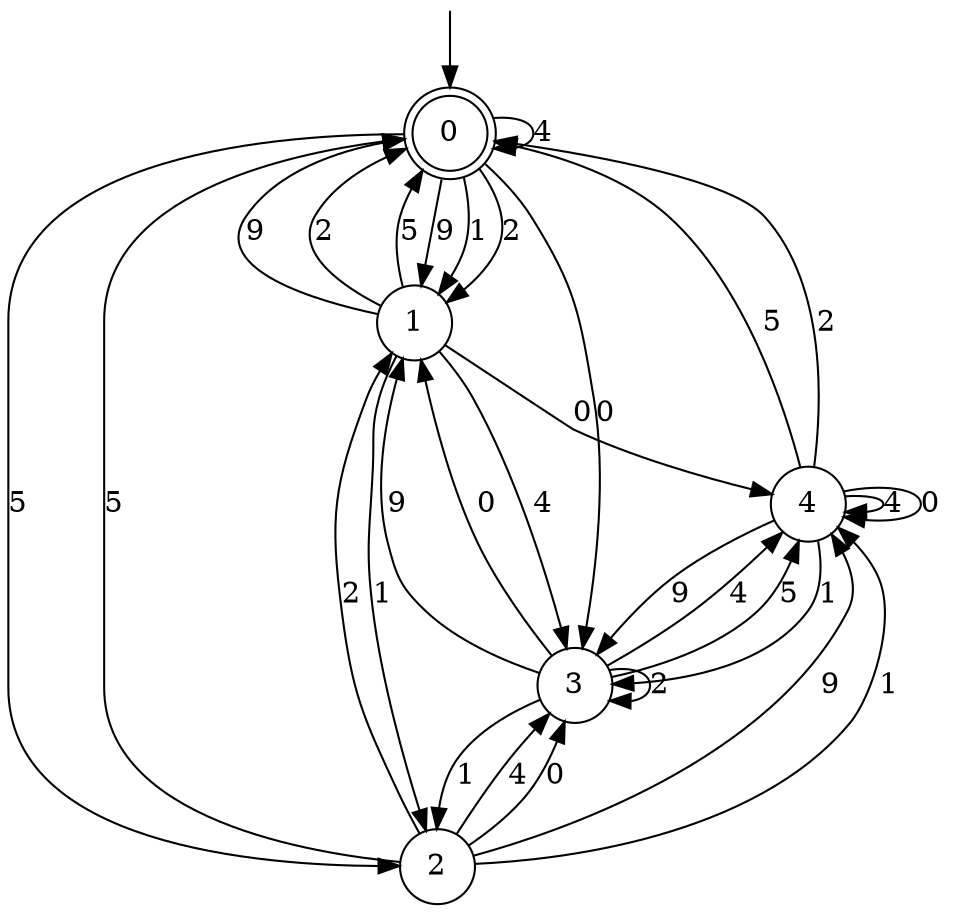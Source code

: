 digraph g {

	s0 [shape="doublecircle" label="0"];
	s1 [shape="circle" label="1"];
	s2 [shape="circle" label="2"];
	s3 [shape="circle" label="3"];
	s4 [shape="circle" label="4"];
	s0 -> s1 [label="9"];
	s0 -> s0 [label="4"];
	s0 -> s1 [label="1"];
	s0 -> s1 [label="2"];
	s0 -> s2 [label="5"];
	s0 -> s3 [label="0"];
	s1 -> s0 [label="9"];
	s1 -> s3 [label="4"];
	s1 -> s2 [label="1"];
	s1 -> s0 [label="2"];
	s1 -> s0 [label="5"];
	s1 -> s4 [label="0"];
	s2 -> s4 [label="9"];
	s2 -> s3 [label="4"];
	s2 -> s4 [label="1"];
	s2 -> s1 [label="2"];
	s2 -> s0 [label="5"];
	s2 -> s3 [label="0"];
	s3 -> s1 [label="9"];
	s3 -> s4 [label="4"];
	s3 -> s2 [label="1"];
	s3 -> s3 [label="2"];
	s3 -> s4 [label="5"];
	s3 -> s1 [label="0"];
	s4 -> s3 [label="9"];
	s4 -> s4 [label="4"];
	s4 -> s3 [label="1"];
	s4 -> s0 [label="2"];
	s4 -> s0 [label="5"];
	s4 -> s4 [label="0"];

__start0 [label="" shape="none" width="0" height="0"];
__start0 -> s0;

}
